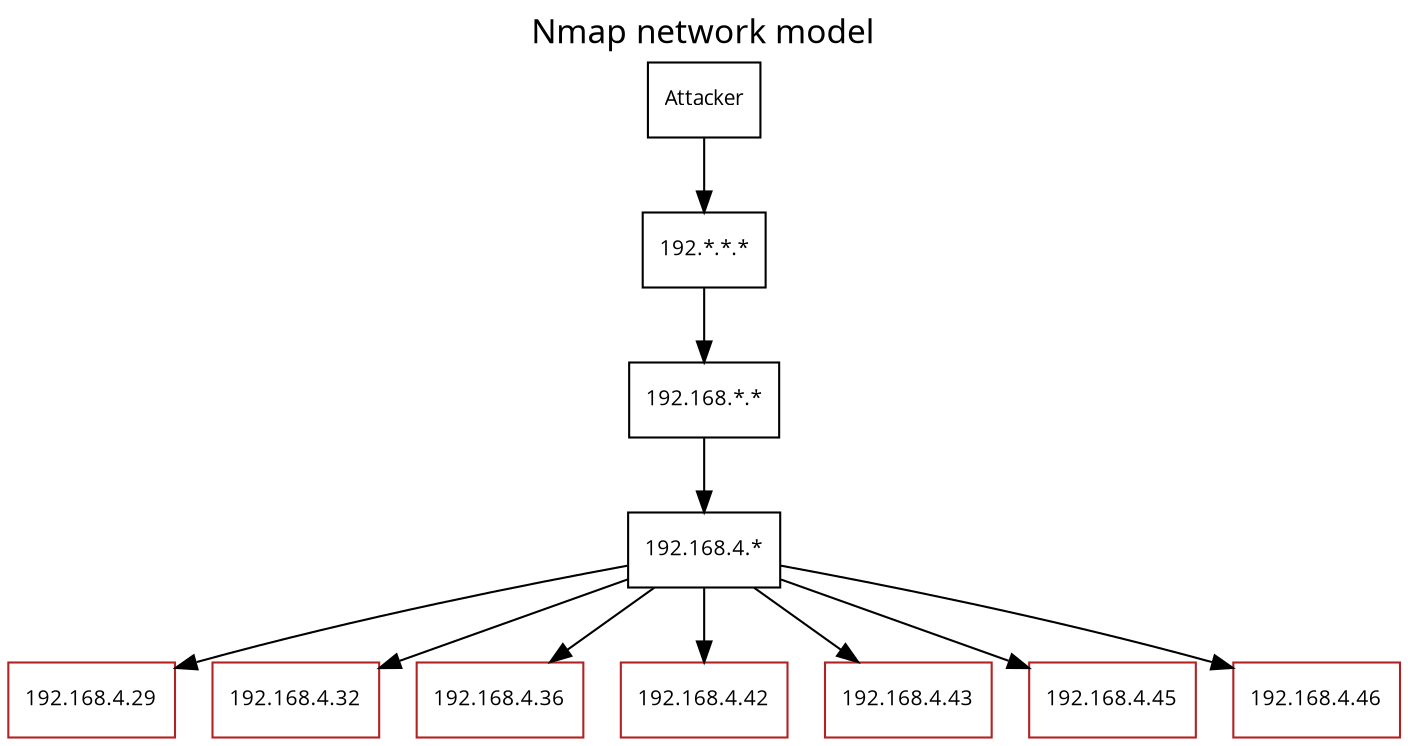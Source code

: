 strict digraph network_dgml{
rankdir=TB;
graph [fontname="JetBrains Mono",fontsize="16"];
compound=true;labelloc="t";label="Nmap network model";
2 [shape=box,fontcolor="Black",color="#000000",fontname="Open Sans",fontsize="10",label="192.*.*.*",style="solid"];
4 [shape=box,fontcolor="Black",color="#000000",fontname="Open Sans",fontsize="10",label="192.168.*.*",style="solid"];
5 [shape=box,fontcolor="Black",color="#000000",fontname="Open Sans",fontsize="10",label="192.168.4.*",style="solid"];
6 [shape=box,fontcolor="Black",color="#B22222",fontname="Open Sans",fontsize="10",label="192.168.4.29",style="solid"];
7 [shape=box,fontcolor="Black",color="#B22222",fontname="Open Sans",fontsize="10",label="192.168.4.32",style="solid"];
8 [shape=box,fontcolor="Black",color="#B22222",fontname="Open Sans",fontsize="10",label="192.168.4.36",style="solid"];
9 [shape=box,fontcolor="Black",color="#B22222",fontname="Open Sans",fontsize="10",label="192.168.4.42",style="solid"];
10 [shape=box,fontcolor="Black",color="#B22222",fontname="Open Sans",fontsize="10",label="192.168.4.43",style="solid"];
11 [shape=box,fontcolor="Black",color="#B22222",fontname="Open Sans",fontsize="10",label="192.168.4.45",style="solid"];
12 [shape=box,fontcolor="Black",color="#B22222",fontname="Open Sans",fontsize="10",label="192.168.4.46",style="solid"];
0 [shape=box,fontcolor="Black",color="#000000",fontname="Open Sans",fontsize="10",label="Attacker",style="solid"];
0->2 [color="Black"];
2->4 [color="Black"];
4->5 [color="Black"];
5->6 [color="Black"];
5->7 [color="Black"];
5->8 [color="Black"];
5->9 [color="Black"];
5->10 [color="Black"];
5->11 [color="Black"];
5->12 [color="Black"];
}//End of digraph

